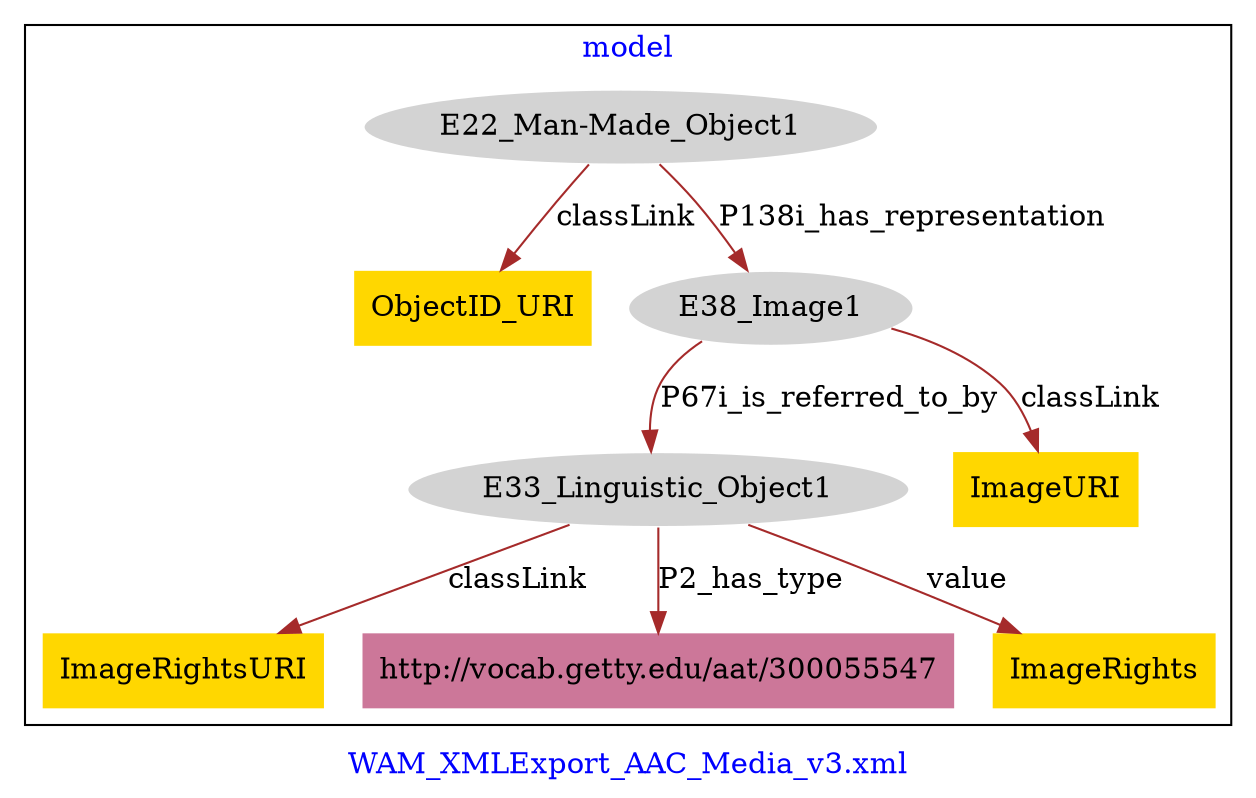 digraph n0 {
fontcolor="blue"
remincross="true"
label="WAM_XMLExport_AAC_Media_v3.xml"
subgraph cluster {
label="model"
n2[style="filled",color="white",fillcolor="lightgray",label="E22_Man-Made_Object1"];
n3[shape="plaintext",style="filled",fillcolor="gold",label="ObjectID_URI"];
n4[style="filled",color="white",fillcolor="lightgray",label="E38_Image1"];
n5[style="filled",color="white",fillcolor="lightgray",label="E33_Linguistic_Object1"];
n6[shape="plaintext",style="filled",fillcolor="gold",label="ImageRightsURI"];
n7[shape="plaintext",style="filled",fillcolor="#CC7799",label="http://vocab.getty.edu/aat/300055547"];
n8[shape="plaintext",style="filled",fillcolor="gold",label="ImageRights"];
n9[shape="plaintext",style="filled",fillcolor="gold",label="ImageURI"];
}
n2 -> n3[color="brown",fontcolor="black",label="classLink"]
n2 -> n4[color="brown",fontcolor="black",label="P138i_has_representation"]
n5 -> n6[color="brown",fontcolor="black",label="classLink"]
n5 -> n7[color="brown",fontcolor="black",label="P2_has_type"]
n5 -> n8[color="brown",fontcolor="black",label="value"]
n4 -> n9[color="brown",fontcolor="black",label="classLink"]
n4 -> n5[color="brown",fontcolor="black",label="P67i_is_referred_to_by"]
}
